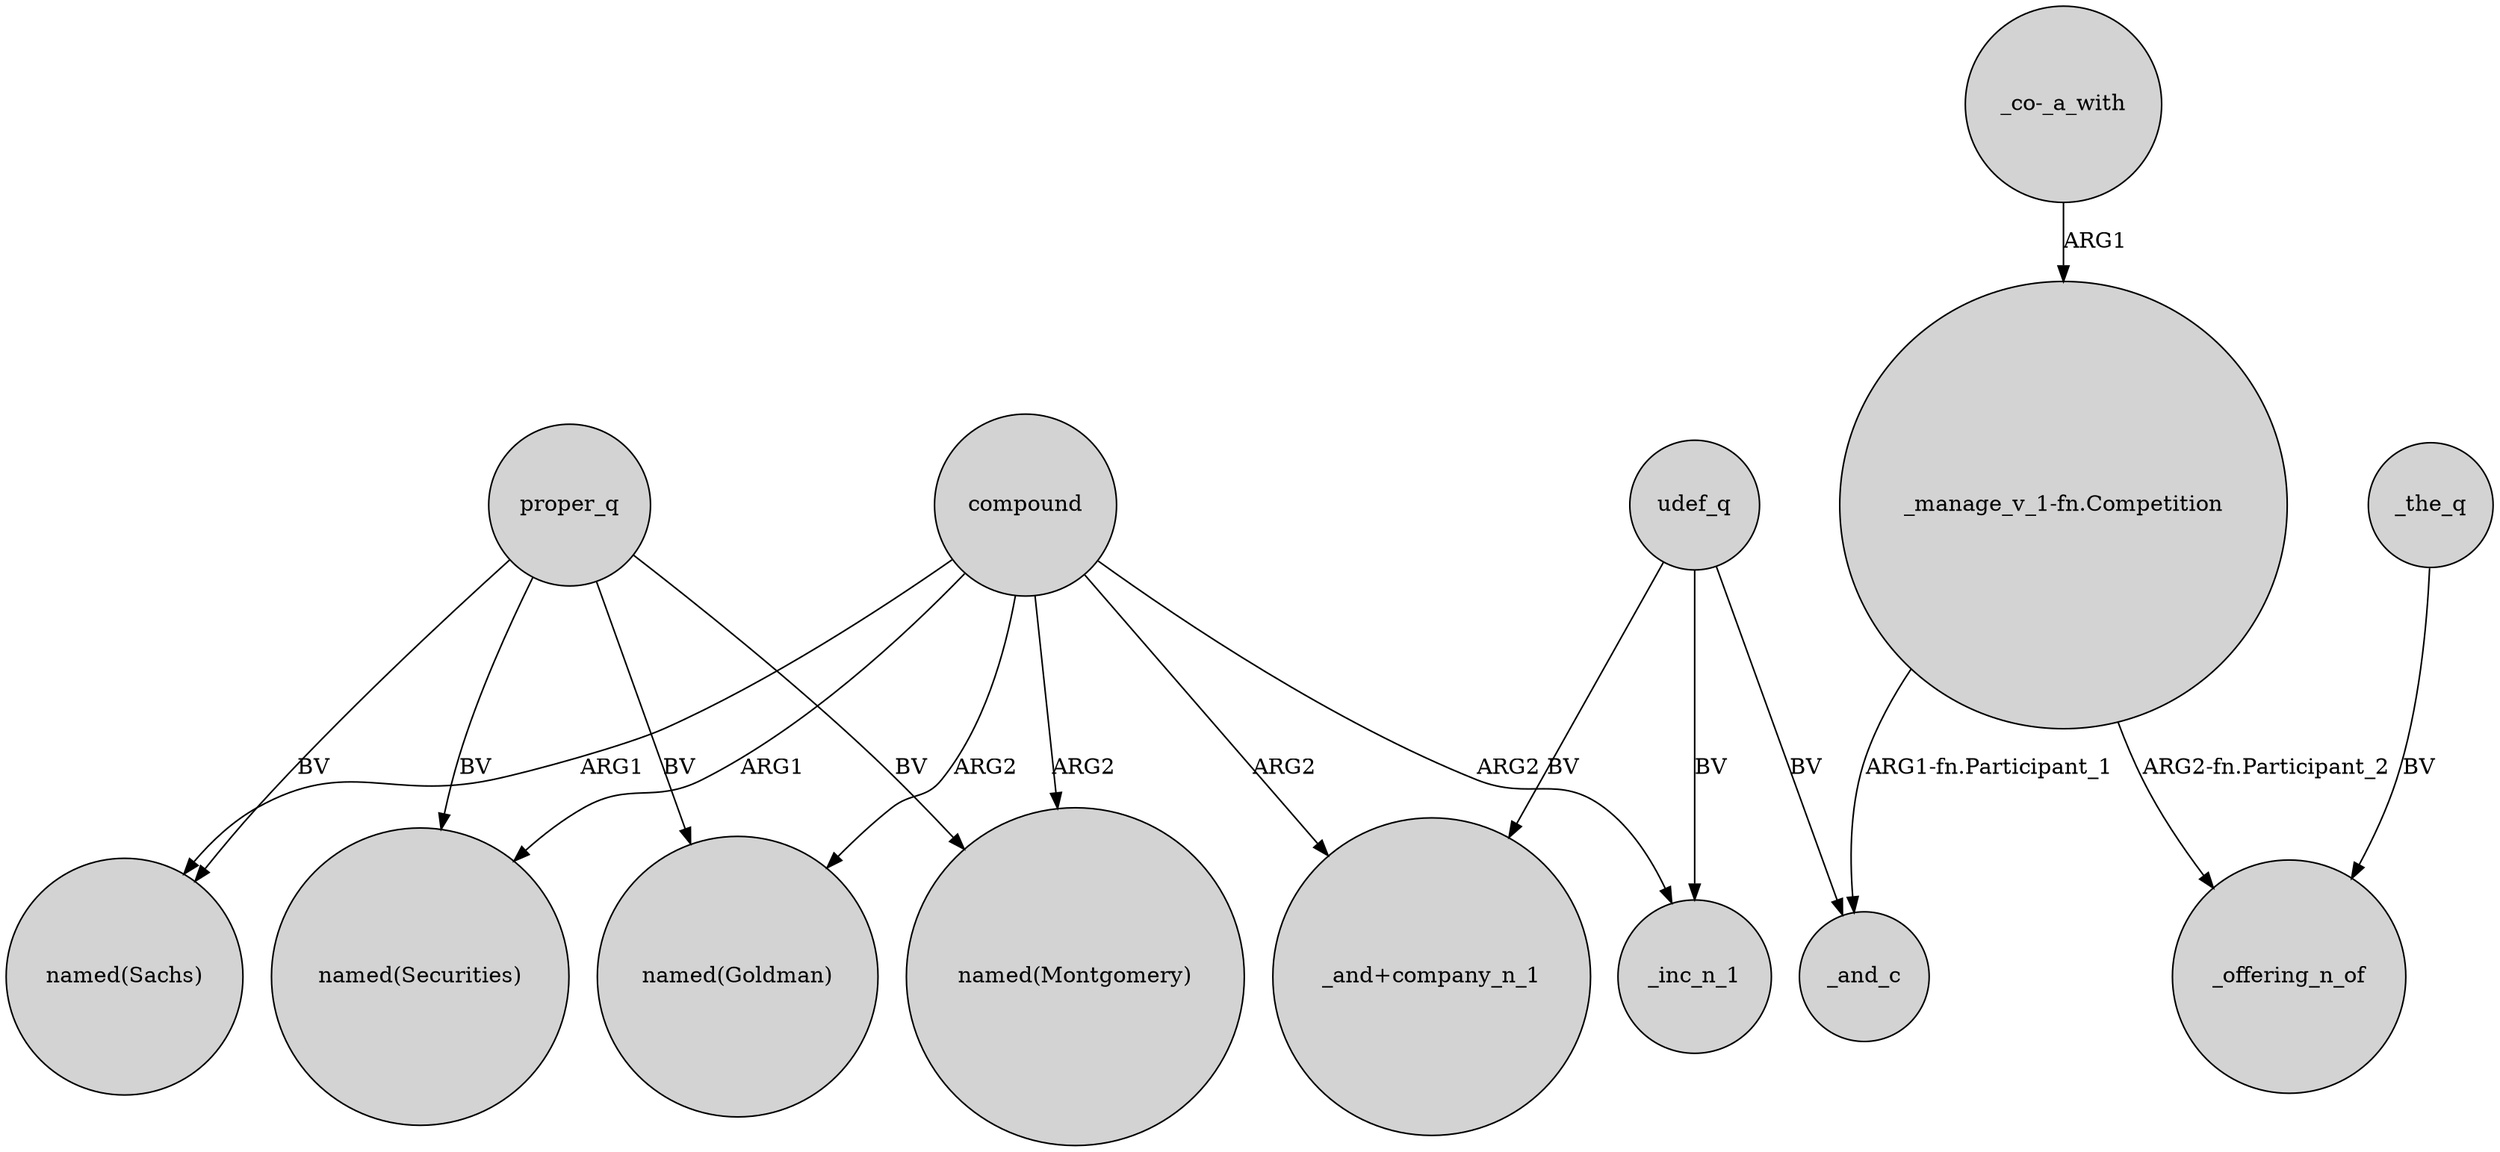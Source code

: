 digraph {
	node [shape=circle style=filled]
	proper_q -> "named(Montgomery)" [label=BV]
	compound -> "named(Montgomery)" [label=ARG2]
	"_co-_a_with" -> "_manage_v_1-fn.Competition" [label=ARG1]
	compound -> "named(Goldman)" [label=ARG2]
	proper_q -> "named(Goldman)" [label=BV]
	udef_q -> "_and+company_n_1" [label=BV]
	udef_q -> _and_c [label=BV]
	_the_q -> _offering_n_of [label=BV]
	proper_q -> "named(Sachs)" [label=BV]
	"_manage_v_1-fn.Competition" -> _offering_n_of [label="ARG2-fn.Participant_2"]
	proper_q -> "named(Securities)" [label=BV]
	compound -> "named(Sachs)" [label=ARG1]
	compound -> "_and+company_n_1" [label=ARG2]
	udef_q -> _inc_n_1 [label=BV]
	"_manage_v_1-fn.Competition" -> _and_c [label="ARG1-fn.Participant_1"]
	compound -> _inc_n_1 [label=ARG2]
	compound -> "named(Securities)" [label=ARG1]
}

